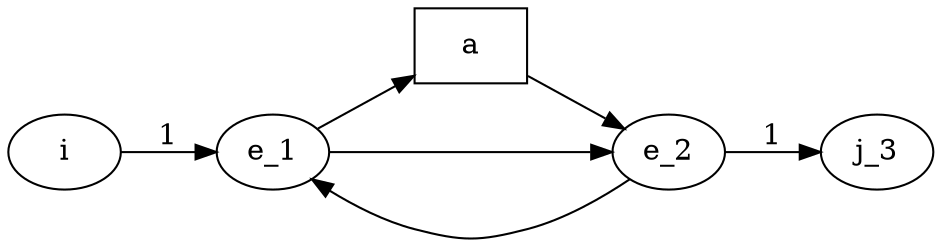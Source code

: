
digraph createTNFACls
{
rankdir = LR;

  subgraph Cls
  {

    rankdir = LR;

    i[ texlbl = "$i$"];

    subgraph L{
    e_1[ texlbl = "$i+1$"];

    doA_2[ texlbl = "($buildL\!N\!F\!A$ T)"
         , shape = box
         , label = "a"];

    e_2[ texlbl = "$i+2$"];
    }
    j_3[ texlbl = "$i+3$"];

    i -> e_1[ texlbl = "$\varepsilon/(ClsS,k)$"
            , label = "1"];

    e_1 -> doA_2[ texlbl = "$\varepsilon/ \omega$"
                , label = " "];
    doA_2 -> e_2[ texlbl = "$\varepsilon/ \omega$"
                , label = " "];
    e_2 -> e_1[ texlbl = "$\varepsilon/ \omega$"
              , label = " "];
    e_1 -> e_2[ texlbl = "$\varepsilon/ \omega$"
              , label = " "];

    e_2 -> j_3[ texlbl = "$\varepsilon/(ClsE,k)$"
              , label = "1"];

  }

}
